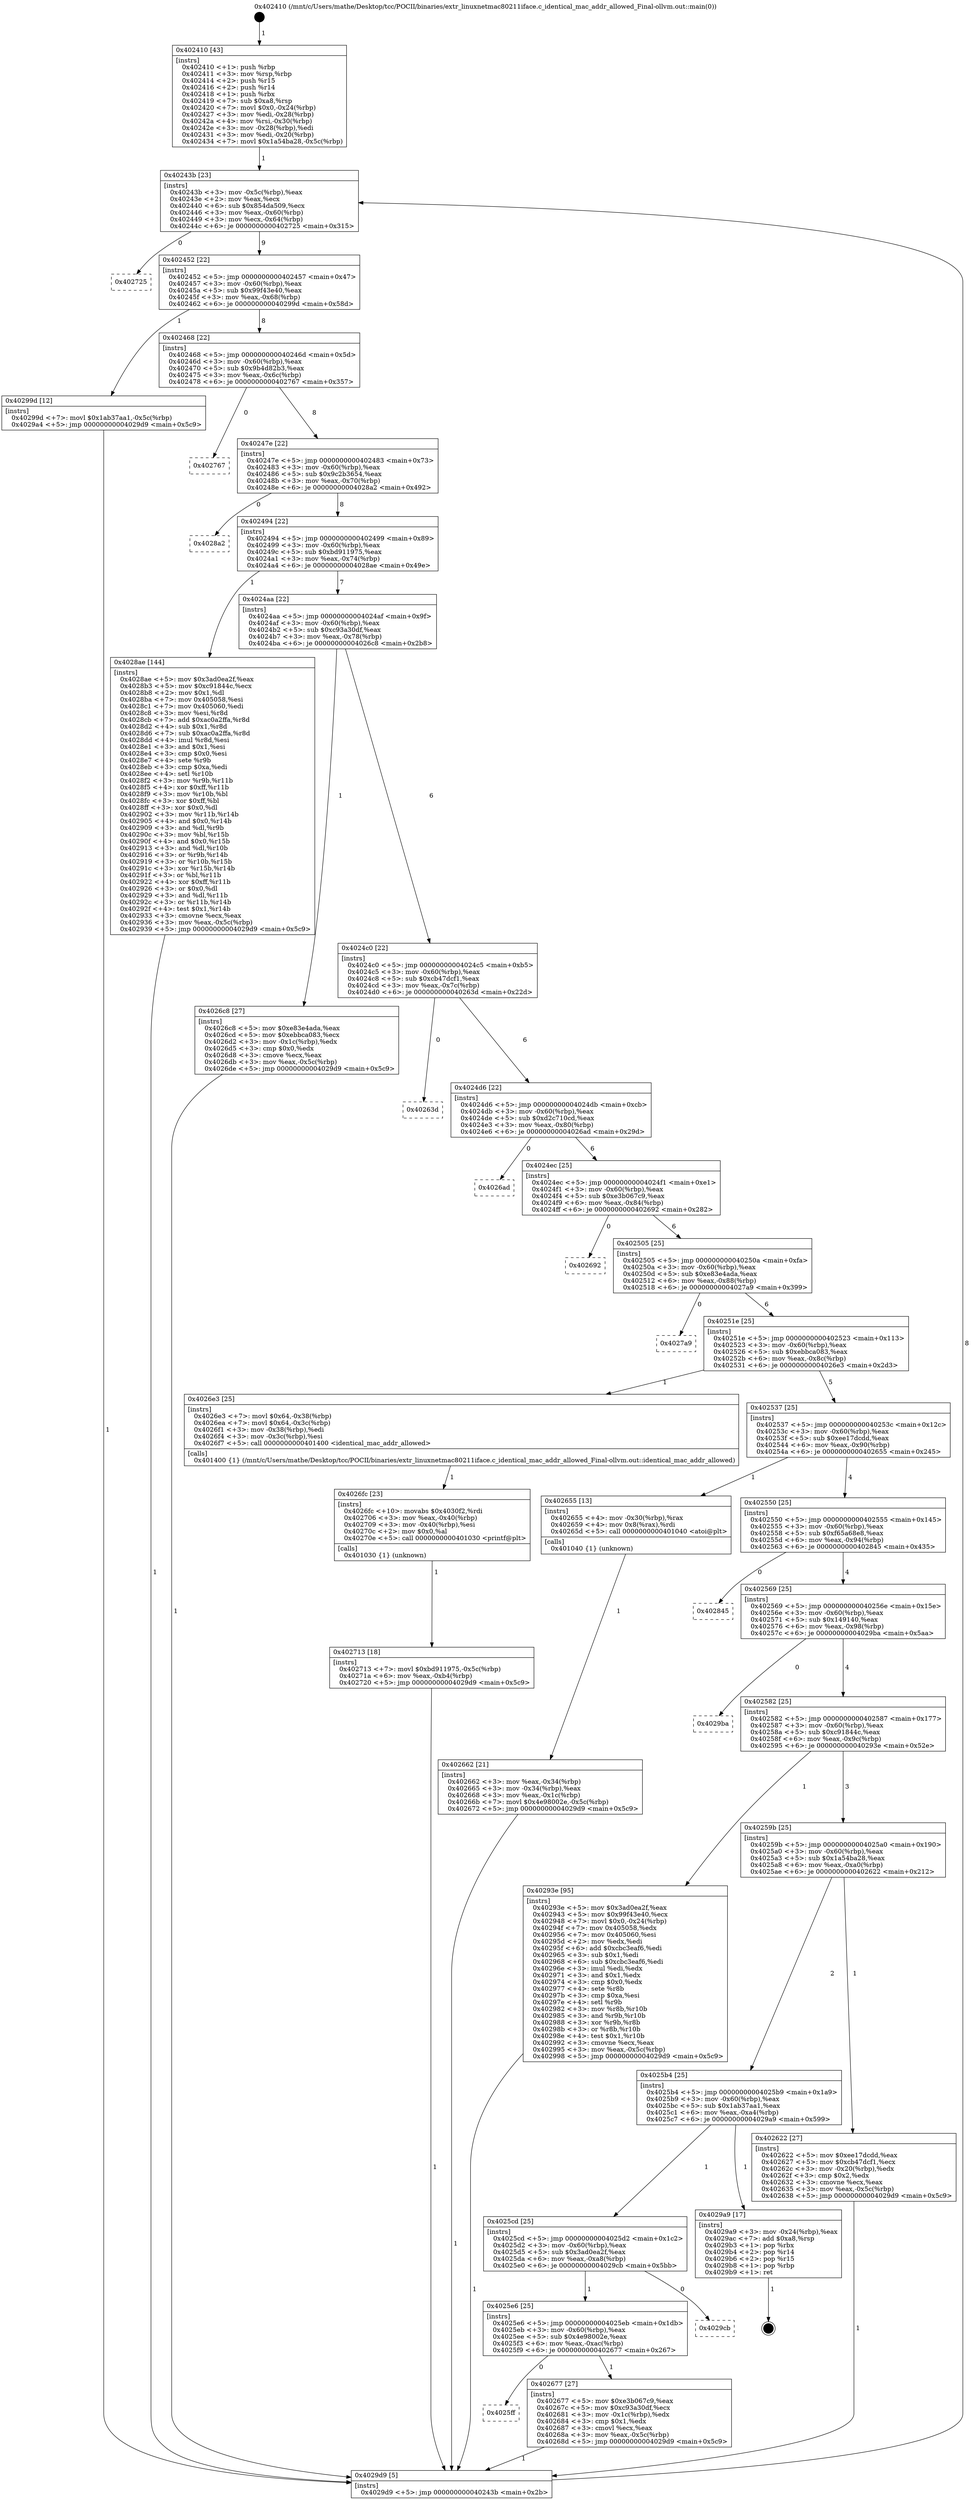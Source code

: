 digraph "0x402410" {
  label = "0x402410 (/mnt/c/Users/mathe/Desktop/tcc/POCII/binaries/extr_linuxnetmac80211iface.c_identical_mac_addr_allowed_Final-ollvm.out::main(0))"
  labelloc = "t"
  node[shape=record]

  Entry [label="",width=0.3,height=0.3,shape=circle,fillcolor=black,style=filled]
  "0x40243b" [label="{
     0x40243b [23]\l
     | [instrs]\l
     &nbsp;&nbsp;0x40243b \<+3\>: mov -0x5c(%rbp),%eax\l
     &nbsp;&nbsp;0x40243e \<+2\>: mov %eax,%ecx\l
     &nbsp;&nbsp;0x402440 \<+6\>: sub $0x854da509,%ecx\l
     &nbsp;&nbsp;0x402446 \<+3\>: mov %eax,-0x60(%rbp)\l
     &nbsp;&nbsp;0x402449 \<+3\>: mov %ecx,-0x64(%rbp)\l
     &nbsp;&nbsp;0x40244c \<+6\>: je 0000000000402725 \<main+0x315\>\l
  }"]
  "0x402725" [label="{
     0x402725\l
  }", style=dashed]
  "0x402452" [label="{
     0x402452 [22]\l
     | [instrs]\l
     &nbsp;&nbsp;0x402452 \<+5\>: jmp 0000000000402457 \<main+0x47\>\l
     &nbsp;&nbsp;0x402457 \<+3\>: mov -0x60(%rbp),%eax\l
     &nbsp;&nbsp;0x40245a \<+5\>: sub $0x99f43e40,%eax\l
     &nbsp;&nbsp;0x40245f \<+3\>: mov %eax,-0x68(%rbp)\l
     &nbsp;&nbsp;0x402462 \<+6\>: je 000000000040299d \<main+0x58d\>\l
  }"]
  Exit [label="",width=0.3,height=0.3,shape=circle,fillcolor=black,style=filled,peripheries=2]
  "0x40299d" [label="{
     0x40299d [12]\l
     | [instrs]\l
     &nbsp;&nbsp;0x40299d \<+7\>: movl $0x1ab37aa1,-0x5c(%rbp)\l
     &nbsp;&nbsp;0x4029a4 \<+5\>: jmp 00000000004029d9 \<main+0x5c9\>\l
  }"]
  "0x402468" [label="{
     0x402468 [22]\l
     | [instrs]\l
     &nbsp;&nbsp;0x402468 \<+5\>: jmp 000000000040246d \<main+0x5d\>\l
     &nbsp;&nbsp;0x40246d \<+3\>: mov -0x60(%rbp),%eax\l
     &nbsp;&nbsp;0x402470 \<+5\>: sub $0x9b4d82b3,%eax\l
     &nbsp;&nbsp;0x402475 \<+3\>: mov %eax,-0x6c(%rbp)\l
     &nbsp;&nbsp;0x402478 \<+6\>: je 0000000000402767 \<main+0x357\>\l
  }"]
  "0x402713" [label="{
     0x402713 [18]\l
     | [instrs]\l
     &nbsp;&nbsp;0x402713 \<+7\>: movl $0xbd911975,-0x5c(%rbp)\l
     &nbsp;&nbsp;0x40271a \<+6\>: mov %eax,-0xb4(%rbp)\l
     &nbsp;&nbsp;0x402720 \<+5\>: jmp 00000000004029d9 \<main+0x5c9\>\l
  }"]
  "0x402767" [label="{
     0x402767\l
  }", style=dashed]
  "0x40247e" [label="{
     0x40247e [22]\l
     | [instrs]\l
     &nbsp;&nbsp;0x40247e \<+5\>: jmp 0000000000402483 \<main+0x73\>\l
     &nbsp;&nbsp;0x402483 \<+3\>: mov -0x60(%rbp),%eax\l
     &nbsp;&nbsp;0x402486 \<+5\>: sub $0x9c2b3654,%eax\l
     &nbsp;&nbsp;0x40248b \<+3\>: mov %eax,-0x70(%rbp)\l
     &nbsp;&nbsp;0x40248e \<+6\>: je 00000000004028a2 \<main+0x492\>\l
  }"]
  "0x4026fc" [label="{
     0x4026fc [23]\l
     | [instrs]\l
     &nbsp;&nbsp;0x4026fc \<+10\>: movabs $0x4030f2,%rdi\l
     &nbsp;&nbsp;0x402706 \<+3\>: mov %eax,-0x40(%rbp)\l
     &nbsp;&nbsp;0x402709 \<+3\>: mov -0x40(%rbp),%esi\l
     &nbsp;&nbsp;0x40270c \<+2\>: mov $0x0,%al\l
     &nbsp;&nbsp;0x40270e \<+5\>: call 0000000000401030 \<printf@plt\>\l
     | [calls]\l
     &nbsp;&nbsp;0x401030 \{1\} (unknown)\l
  }"]
  "0x4028a2" [label="{
     0x4028a2\l
  }", style=dashed]
  "0x402494" [label="{
     0x402494 [22]\l
     | [instrs]\l
     &nbsp;&nbsp;0x402494 \<+5\>: jmp 0000000000402499 \<main+0x89\>\l
     &nbsp;&nbsp;0x402499 \<+3\>: mov -0x60(%rbp),%eax\l
     &nbsp;&nbsp;0x40249c \<+5\>: sub $0xbd911975,%eax\l
     &nbsp;&nbsp;0x4024a1 \<+3\>: mov %eax,-0x74(%rbp)\l
     &nbsp;&nbsp;0x4024a4 \<+6\>: je 00000000004028ae \<main+0x49e\>\l
  }"]
  "0x4025ff" [label="{
     0x4025ff\l
  }", style=dashed]
  "0x4028ae" [label="{
     0x4028ae [144]\l
     | [instrs]\l
     &nbsp;&nbsp;0x4028ae \<+5\>: mov $0x3ad0ea2f,%eax\l
     &nbsp;&nbsp;0x4028b3 \<+5\>: mov $0xc91844c,%ecx\l
     &nbsp;&nbsp;0x4028b8 \<+2\>: mov $0x1,%dl\l
     &nbsp;&nbsp;0x4028ba \<+7\>: mov 0x405058,%esi\l
     &nbsp;&nbsp;0x4028c1 \<+7\>: mov 0x405060,%edi\l
     &nbsp;&nbsp;0x4028c8 \<+3\>: mov %esi,%r8d\l
     &nbsp;&nbsp;0x4028cb \<+7\>: add $0xac0a2ffa,%r8d\l
     &nbsp;&nbsp;0x4028d2 \<+4\>: sub $0x1,%r8d\l
     &nbsp;&nbsp;0x4028d6 \<+7\>: sub $0xac0a2ffa,%r8d\l
     &nbsp;&nbsp;0x4028dd \<+4\>: imul %r8d,%esi\l
     &nbsp;&nbsp;0x4028e1 \<+3\>: and $0x1,%esi\l
     &nbsp;&nbsp;0x4028e4 \<+3\>: cmp $0x0,%esi\l
     &nbsp;&nbsp;0x4028e7 \<+4\>: sete %r9b\l
     &nbsp;&nbsp;0x4028eb \<+3\>: cmp $0xa,%edi\l
     &nbsp;&nbsp;0x4028ee \<+4\>: setl %r10b\l
     &nbsp;&nbsp;0x4028f2 \<+3\>: mov %r9b,%r11b\l
     &nbsp;&nbsp;0x4028f5 \<+4\>: xor $0xff,%r11b\l
     &nbsp;&nbsp;0x4028f9 \<+3\>: mov %r10b,%bl\l
     &nbsp;&nbsp;0x4028fc \<+3\>: xor $0xff,%bl\l
     &nbsp;&nbsp;0x4028ff \<+3\>: xor $0x0,%dl\l
     &nbsp;&nbsp;0x402902 \<+3\>: mov %r11b,%r14b\l
     &nbsp;&nbsp;0x402905 \<+4\>: and $0x0,%r14b\l
     &nbsp;&nbsp;0x402909 \<+3\>: and %dl,%r9b\l
     &nbsp;&nbsp;0x40290c \<+3\>: mov %bl,%r15b\l
     &nbsp;&nbsp;0x40290f \<+4\>: and $0x0,%r15b\l
     &nbsp;&nbsp;0x402913 \<+3\>: and %dl,%r10b\l
     &nbsp;&nbsp;0x402916 \<+3\>: or %r9b,%r14b\l
     &nbsp;&nbsp;0x402919 \<+3\>: or %r10b,%r15b\l
     &nbsp;&nbsp;0x40291c \<+3\>: xor %r15b,%r14b\l
     &nbsp;&nbsp;0x40291f \<+3\>: or %bl,%r11b\l
     &nbsp;&nbsp;0x402922 \<+4\>: xor $0xff,%r11b\l
     &nbsp;&nbsp;0x402926 \<+3\>: or $0x0,%dl\l
     &nbsp;&nbsp;0x402929 \<+3\>: and %dl,%r11b\l
     &nbsp;&nbsp;0x40292c \<+3\>: or %r11b,%r14b\l
     &nbsp;&nbsp;0x40292f \<+4\>: test $0x1,%r14b\l
     &nbsp;&nbsp;0x402933 \<+3\>: cmovne %ecx,%eax\l
     &nbsp;&nbsp;0x402936 \<+3\>: mov %eax,-0x5c(%rbp)\l
     &nbsp;&nbsp;0x402939 \<+5\>: jmp 00000000004029d9 \<main+0x5c9\>\l
  }"]
  "0x4024aa" [label="{
     0x4024aa [22]\l
     | [instrs]\l
     &nbsp;&nbsp;0x4024aa \<+5\>: jmp 00000000004024af \<main+0x9f\>\l
     &nbsp;&nbsp;0x4024af \<+3\>: mov -0x60(%rbp),%eax\l
     &nbsp;&nbsp;0x4024b2 \<+5\>: sub $0xc93a30df,%eax\l
     &nbsp;&nbsp;0x4024b7 \<+3\>: mov %eax,-0x78(%rbp)\l
     &nbsp;&nbsp;0x4024ba \<+6\>: je 00000000004026c8 \<main+0x2b8\>\l
  }"]
  "0x402677" [label="{
     0x402677 [27]\l
     | [instrs]\l
     &nbsp;&nbsp;0x402677 \<+5\>: mov $0xe3b067c9,%eax\l
     &nbsp;&nbsp;0x40267c \<+5\>: mov $0xc93a30df,%ecx\l
     &nbsp;&nbsp;0x402681 \<+3\>: mov -0x1c(%rbp),%edx\l
     &nbsp;&nbsp;0x402684 \<+3\>: cmp $0x1,%edx\l
     &nbsp;&nbsp;0x402687 \<+3\>: cmovl %ecx,%eax\l
     &nbsp;&nbsp;0x40268a \<+3\>: mov %eax,-0x5c(%rbp)\l
     &nbsp;&nbsp;0x40268d \<+5\>: jmp 00000000004029d9 \<main+0x5c9\>\l
  }"]
  "0x4026c8" [label="{
     0x4026c8 [27]\l
     | [instrs]\l
     &nbsp;&nbsp;0x4026c8 \<+5\>: mov $0xe83e4ada,%eax\l
     &nbsp;&nbsp;0x4026cd \<+5\>: mov $0xebbca083,%ecx\l
     &nbsp;&nbsp;0x4026d2 \<+3\>: mov -0x1c(%rbp),%edx\l
     &nbsp;&nbsp;0x4026d5 \<+3\>: cmp $0x0,%edx\l
     &nbsp;&nbsp;0x4026d8 \<+3\>: cmove %ecx,%eax\l
     &nbsp;&nbsp;0x4026db \<+3\>: mov %eax,-0x5c(%rbp)\l
     &nbsp;&nbsp;0x4026de \<+5\>: jmp 00000000004029d9 \<main+0x5c9\>\l
  }"]
  "0x4024c0" [label="{
     0x4024c0 [22]\l
     | [instrs]\l
     &nbsp;&nbsp;0x4024c0 \<+5\>: jmp 00000000004024c5 \<main+0xb5\>\l
     &nbsp;&nbsp;0x4024c5 \<+3\>: mov -0x60(%rbp),%eax\l
     &nbsp;&nbsp;0x4024c8 \<+5\>: sub $0xcb47dcf1,%eax\l
     &nbsp;&nbsp;0x4024cd \<+3\>: mov %eax,-0x7c(%rbp)\l
     &nbsp;&nbsp;0x4024d0 \<+6\>: je 000000000040263d \<main+0x22d\>\l
  }"]
  "0x4025e6" [label="{
     0x4025e6 [25]\l
     | [instrs]\l
     &nbsp;&nbsp;0x4025e6 \<+5\>: jmp 00000000004025eb \<main+0x1db\>\l
     &nbsp;&nbsp;0x4025eb \<+3\>: mov -0x60(%rbp),%eax\l
     &nbsp;&nbsp;0x4025ee \<+5\>: sub $0x4e98002e,%eax\l
     &nbsp;&nbsp;0x4025f3 \<+6\>: mov %eax,-0xac(%rbp)\l
     &nbsp;&nbsp;0x4025f9 \<+6\>: je 0000000000402677 \<main+0x267\>\l
  }"]
  "0x40263d" [label="{
     0x40263d\l
  }", style=dashed]
  "0x4024d6" [label="{
     0x4024d6 [22]\l
     | [instrs]\l
     &nbsp;&nbsp;0x4024d6 \<+5\>: jmp 00000000004024db \<main+0xcb\>\l
     &nbsp;&nbsp;0x4024db \<+3\>: mov -0x60(%rbp),%eax\l
     &nbsp;&nbsp;0x4024de \<+5\>: sub $0xd2c710cd,%eax\l
     &nbsp;&nbsp;0x4024e3 \<+3\>: mov %eax,-0x80(%rbp)\l
     &nbsp;&nbsp;0x4024e6 \<+6\>: je 00000000004026ad \<main+0x29d\>\l
  }"]
  "0x4029cb" [label="{
     0x4029cb\l
  }", style=dashed]
  "0x4026ad" [label="{
     0x4026ad\l
  }", style=dashed]
  "0x4024ec" [label="{
     0x4024ec [25]\l
     | [instrs]\l
     &nbsp;&nbsp;0x4024ec \<+5\>: jmp 00000000004024f1 \<main+0xe1\>\l
     &nbsp;&nbsp;0x4024f1 \<+3\>: mov -0x60(%rbp),%eax\l
     &nbsp;&nbsp;0x4024f4 \<+5\>: sub $0xe3b067c9,%eax\l
     &nbsp;&nbsp;0x4024f9 \<+6\>: mov %eax,-0x84(%rbp)\l
     &nbsp;&nbsp;0x4024ff \<+6\>: je 0000000000402692 \<main+0x282\>\l
  }"]
  "0x4025cd" [label="{
     0x4025cd [25]\l
     | [instrs]\l
     &nbsp;&nbsp;0x4025cd \<+5\>: jmp 00000000004025d2 \<main+0x1c2\>\l
     &nbsp;&nbsp;0x4025d2 \<+3\>: mov -0x60(%rbp),%eax\l
     &nbsp;&nbsp;0x4025d5 \<+5\>: sub $0x3ad0ea2f,%eax\l
     &nbsp;&nbsp;0x4025da \<+6\>: mov %eax,-0xa8(%rbp)\l
     &nbsp;&nbsp;0x4025e0 \<+6\>: je 00000000004029cb \<main+0x5bb\>\l
  }"]
  "0x402692" [label="{
     0x402692\l
  }", style=dashed]
  "0x402505" [label="{
     0x402505 [25]\l
     | [instrs]\l
     &nbsp;&nbsp;0x402505 \<+5\>: jmp 000000000040250a \<main+0xfa\>\l
     &nbsp;&nbsp;0x40250a \<+3\>: mov -0x60(%rbp),%eax\l
     &nbsp;&nbsp;0x40250d \<+5\>: sub $0xe83e4ada,%eax\l
     &nbsp;&nbsp;0x402512 \<+6\>: mov %eax,-0x88(%rbp)\l
     &nbsp;&nbsp;0x402518 \<+6\>: je 00000000004027a9 \<main+0x399\>\l
  }"]
  "0x4029a9" [label="{
     0x4029a9 [17]\l
     | [instrs]\l
     &nbsp;&nbsp;0x4029a9 \<+3\>: mov -0x24(%rbp),%eax\l
     &nbsp;&nbsp;0x4029ac \<+7\>: add $0xa8,%rsp\l
     &nbsp;&nbsp;0x4029b3 \<+1\>: pop %rbx\l
     &nbsp;&nbsp;0x4029b4 \<+2\>: pop %r14\l
     &nbsp;&nbsp;0x4029b6 \<+2\>: pop %r15\l
     &nbsp;&nbsp;0x4029b8 \<+1\>: pop %rbp\l
     &nbsp;&nbsp;0x4029b9 \<+1\>: ret\l
  }"]
  "0x4027a9" [label="{
     0x4027a9\l
  }", style=dashed]
  "0x40251e" [label="{
     0x40251e [25]\l
     | [instrs]\l
     &nbsp;&nbsp;0x40251e \<+5\>: jmp 0000000000402523 \<main+0x113\>\l
     &nbsp;&nbsp;0x402523 \<+3\>: mov -0x60(%rbp),%eax\l
     &nbsp;&nbsp;0x402526 \<+5\>: sub $0xebbca083,%eax\l
     &nbsp;&nbsp;0x40252b \<+6\>: mov %eax,-0x8c(%rbp)\l
     &nbsp;&nbsp;0x402531 \<+6\>: je 00000000004026e3 \<main+0x2d3\>\l
  }"]
  "0x402662" [label="{
     0x402662 [21]\l
     | [instrs]\l
     &nbsp;&nbsp;0x402662 \<+3\>: mov %eax,-0x34(%rbp)\l
     &nbsp;&nbsp;0x402665 \<+3\>: mov -0x34(%rbp),%eax\l
     &nbsp;&nbsp;0x402668 \<+3\>: mov %eax,-0x1c(%rbp)\l
     &nbsp;&nbsp;0x40266b \<+7\>: movl $0x4e98002e,-0x5c(%rbp)\l
     &nbsp;&nbsp;0x402672 \<+5\>: jmp 00000000004029d9 \<main+0x5c9\>\l
  }"]
  "0x4026e3" [label="{
     0x4026e3 [25]\l
     | [instrs]\l
     &nbsp;&nbsp;0x4026e3 \<+7\>: movl $0x64,-0x38(%rbp)\l
     &nbsp;&nbsp;0x4026ea \<+7\>: movl $0x64,-0x3c(%rbp)\l
     &nbsp;&nbsp;0x4026f1 \<+3\>: mov -0x38(%rbp),%edi\l
     &nbsp;&nbsp;0x4026f4 \<+3\>: mov -0x3c(%rbp),%esi\l
     &nbsp;&nbsp;0x4026f7 \<+5\>: call 0000000000401400 \<identical_mac_addr_allowed\>\l
     | [calls]\l
     &nbsp;&nbsp;0x401400 \{1\} (/mnt/c/Users/mathe/Desktop/tcc/POCII/binaries/extr_linuxnetmac80211iface.c_identical_mac_addr_allowed_Final-ollvm.out::identical_mac_addr_allowed)\l
  }"]
  "0x402537" [label="{
     0x402537 [25]\l
     | [instrs]\l
     &nbsp;&nbsp;0x402537 \<+5\>: jmp 000000000040253c \<main+0x12c\>\l
     &nbsp;&nbsp;0x40253c \<+3\>: mov -0x60(%rbp),%eax\l
     &nbsp;&nbsp;0x40253f \<+5\>: sub $0xee17dcdd,%eax\l
     &nbsp;&nbsp;0x402544 \<+6\>: mov %eax,-0x90(%rbp)\l
     &nbsp;&nbsp;0x40254a \<+6\>: je 0000000000402655 \<main+0x245\>\l
  }"]
  "0x402410" [label="{
     0x402410 [43]\l
     | [instrs]\l
     &nbsp;&nbsp;0x402410 \<+1\>: push %rbp\l
     &nbsp;&nbsp;0x402411 \<+3\>: mov %rsp,%rbp\l
     &nbsp;&nbsp;0x402414 \<+2\>: push %r15\l
     &nbsp;&nbsp;0x402416 \<+2\>: push %r14\l
     &nbsp;&nbsp;0x402418 \<+1\>: push %rbx\l
     &nbsp;&nbsp;0x402419 \<+7\>: sub $0xa8,%rsp\l
     &nbsp;&nbsp;0x402420 \<+7\>: movl $0x0,-0x24(%rbp)\l
     &nbsp;&nbsp;0x402427 \<+3\>: mov %edi,-0x28(%rbp)\l
     &nbsp;&nbsp;0x40242a \<+4\>: mov %rsi,-0x30(%rbp)\l
     &nbsp;&nbsp;0x40242e \<+3\>: mov -0x28(%rbp),%edi\l
     &nbsp;&nbsp;0x402431 \<+3\>: mov %edi,-0x20(%rbp)\l
     &nbsp;&nbsp;0x402434 \<+7\>: movl $0x1a54ba28,-0x5c(%rbp)\l
  }"]
  "0x402655" [label="{
     0x402655 [13]\l
     | [instrs]\l
     &nbsp;&nbsp;0x402655 \<+4\>: mov -0x30(%rbp),%rax\l
     &nbsp;&nbsp;0x402659 \<+4\>: mov 0x8(%rax),%rdi\l
     &nbsp;&nbsp;0x40265d \<+5\>: call 0000000000401040 \<atoi@plt\>\l
     | [calls]\l
     &nbsp;&nbsp;0x401040 \{1\} (unknown)\l
  }"]
  "0x402550" [label="{
     0x402550 [25]\l
     | [instrs]\l
     &nbsp;&nbsp;0x402550 \<+5\>: jmp 0000000000402555 \<main+0x145\>\l
     &nbsp;&nbsp;0x402555 \<+3\>: mov -0x60(%rbp),%eax\l
     &nbsp;&nbsp;0x402558 \<+5\>: sub $0xf65a68e8,%eax\l
     &nbsp;&nbsp;0x40255d \<+6\>: mov %eax,-0x94(%rbp)\l
     &nbsp;&nbsp;0x402563 \<+6\>: je 0000000000402845 \<main+0x435\>\l
  }"]
  "0x4029d9" [label="{
     0x4029d9 [5]\l
     | [instrs]\l
     &nbsp;&nbsp;0x4029d9 \<+5\>: jmp 000000000040243b \<main+0x2b\>\l
  }"]
  "0x402845" [label="{
     0x402845\l
  }", style=dashed]
  "0x402569" [label="{
     0x402569 [25]\l
     | [instrs]\l
     &nbsp;&nbsp;0x402569 \<+5\>: jmp 000000000040256e \<main+0x15e\>\l
     &nbsp;&nbsp;0x40256e \<+3\>: mov -0x60(%rbp),%eax\l
     &nbsp;&nbsp;0x402571 \<+5\>: sub $0x149140,%eax\l
     &nbsp;&nbsp;0x402576 \<+6\>: mov %eax,-0x98(%rbp)\l
     &nbsp;&nbsp;0x40257c \<+6\>: je 00000000004029ba \<main+0x5aa\>\l
  }"]
  "0x4025b4" [label="{
     0x4025b4 [25]\l
     | [instrs]\l
     &nbsp;&nbsp;0x4025b4 \<+5\>: jmp 00000000004025b9 \<main+0x1a9\>\l
     &nbsp;&nbsp;0x4025b9 \<+3\>: mov -0x60(%rbp),%eax\l
     &nbsp;&nbsp;0x4025bc \<+5\>: sub $0x1ab37aa1,%eax\l
     &nbsp;&nbsp;0x4025c1 \<+6\>: mov %eax,-0xa4(%rbp)\l
     &nbsp;&nbsp;0x4025c7 \<+6\>: je 00000000004029a9 \<main+0x599\>\l
  }"]
  "0x4029ba" [label="{
     0x4029ba\l
  }", style=dashed]
  "0x402582" [label="{
     0x402582 [25]\l
     | [instrs]\l
     &nbsp;&nbsp;0x402582 \<+5\>: jmp 0000000000402587 \<main+0x177\>\l
     &nbsp;&nbsp;0x402587 \<+3\>: mov -0x60(%rbp),%eax\l
     &nbsp;&nbsp;0x40258a \<+5\>: sub $0xc91844c,%eax\l
     &nbsp;&nbsp;0x40258f \<+6\>: mov %eax,-0x9c(%rbp)\l
     &nbsp;&nbsp;0x402595 \<+6\>: je 000000000040293e \<main+0x52e\>\l
  }"]
  "0x402622" [label="{
     0x402622 [27]\l
     | [instrs]\l
     &nbsp;&nbsp;0x402622 \<+5\>: mov $0xee17dcdd,%eax\l
     &nbsp;&nbsp;0x402627 \<+5\>: mov $0xcb47dcf1,%ecx\l
     &nbsp;&nbsp;0x40262c \<+3\>: mov -0x20(%rbp),%edx\l
     &nbsp;&nbsp;0x40262f \<+3\>: cmp $0x2,%edx\l
     &nbsp;&nbsp;0x402632 \<+3\>: cmovne %ecx,%eax\l
     &nbsp;&nbsp;0x402635 \<+3\>: mov %eax,-0x5c(%rbp)\l
     &nbsp;&nbsp;0x402638 \<+5\>: jmp 00000000004029d9 \<main+0x5c9\>\l
  }"]
  "0x40293e" [label="{
     0x40293e [95]\l
     | [instrs]\l
     &nbsp;&nbsp;0x40293e \<+5\>: mov $0x3ad0ea2f,%eax\l
     &nbsp;&nbsp;0x402943 \<+5\>: mov $0x99f43e40,%ecx\l
     &nbsp;&nbsp;0x402948 \<+7\>: movl $0x0,-0x24(%rbp)\l
     &nbsp;&nbsp;0x40294f \<+7\>: mov 0x405058,%edx\l
     &nbsp;&nbsp;0x402956 \<+7\>: mov 0x405060,%esi\l
     &nbsp;&nbsp;0x40295d \<+2\>: mov %edx,%edi\l
     &nbsp;&nbsp;0x40295f \<+6\>: add $0xcbc3eaf6,%edi\l
     &nbsp;&nbsp;0x402965 \<+3\>: sub $0x1,%edi\l
     &nbsp;&nbsp;0x402968 \<+6\>: sub $0xcbc3eaf6,%edi\l
     &nbsp;&nbsp;0x40296e \<+3\>: imul %edi,%edx\l
     &nbsp;&nbsp;0x402971 \<+3\>: and $0x1,%edx\l
     &nbsp;&nbsp;0x402974 \<+3\>: cmp $0x0,%edx\l
     &nbsp;&nbsp;0x402977 \<+4\>: sete %r8b\l
     &nbsp;&nbsp;0x40297b \<+3\>: cmp $0xa,%esi\l
     &nbsp;&nbsp;0x40297e \<+4\>: setl %r9b\l
     &nbsp;&nbsp;0x402982 \<+3\>: mov %r8b,%r10b\l
     &nbsp;&nbsp;0x402985 \<+3\>: and %r9b,%r10b\l
     &nbsp;&nbsp;0x402988 \<+3\>: xor %r9b,%r8b\l
     &nbsp;&nbsp;0x40298b \<+3\>: or %r8b,%r10b\l
     &nbsp;&nbsp;0x40298e \<+4\>: test $0x1,%r10b\l
     &nbsp;&nbsp;0x402992 \<+3\>: cmovne %ecx,%eax\l
     &nbsp;&nbsp;0x402995 \<+3\>: mov %eax,-0x5c(%rbp)\l
     &nbsp;&nbsp;0x402998 \<+5\>: jmp 00000000004029d9 \<main+0x5c9\>\l
  }"]
  "0x40259b" [label="{
     0x40259b [25]\l
     | [instrs]\l
     &nbsp;&nbsp;0x40259b \<+5\>: jmp 00000000004025a0 \<main+0x190\>\l
     &nbsp;&nbsp;0x4025a0 \<+3\>: mov -0x60(%rbp),%eax\l
     &nbsp;&nbsp;0x4025a3 \<+5\>: sub $0x1a54ba28,%eax\l
     &nbsp;&nbsp;0x4025a8 \<+6\>: mov %eax,-0xa0(%rbp)\l
     &nbsp;&nbsp;0x4025ae \<+6\>: je 0000000000402622 \<main+0x212\>\l
  }"]
  Entry -> "0x402410" [label=" 1"]
  "0x40243b" -> "0x402725" [label=" 0"]
  "0x40243b" -> "0x402452" [label=" 9"]
  "0x4029a9" -> Exit [label=" 1"]
  "0x402452" -> "0x40299d" [label=" 1"]
  "0x402452" -> "0x402468" [label=" 8"]
  "0x40299d" -> "0x4029d9" [label=" 1"]
  "0x402468" -> "0x402767" [label=" 0"]
  "0x402468" -> "0x40247e" [label=" 8"]
  "0x40293e" -> "0x4029d9" [label=" 1"]
  "0x40247e" -> "0x4028a2" [label=" 0"]
  "0x40247e" -> "0x402494" [label=" 8"]
  "0x4028ae" -> "0x4029d9" [label=" 1"]
  "0x402494" -> "0x4028ae" [label=" 1"]
  "0x402494" -> "0x4024aa" [label=" 7"]
  "0x402713" -> "0x4029d9" [label=" 1"]
  "0x4024aa" -> "0x4026c8" [label=" 1"]
  "0x4024aa" -> "0x4024c0" [label=" 6"]
  "0x4026fc" -> "0x402713" [label=" 1"]
  "0x4024c0" -> "0x40263d" [label=" 0"]
  "0x4024c0" -> "0x4024d6" [label=" 6"]
  "0x4026c8" -> "0x4029d9" [label=" 1"]
  "0x4024d6" -> "0x4026ad" [label=" 0"]
  "0x4024d6" -> "0x4024ec" [label=" 6"]
  "0x402677" -> "0x4029d9" [label=" 1"]
  "0x4024ec" -> "0x402692" [label=" 0"]
  "0x4024ec" -> "0x402505" [label=" 6"]
  "0x4025e6" -> "0x402677" [label=" 1"]
  "0x402505" -> "0x4027a9" [label=" 0"]
  "0x402505" -> "0x40251e" [label=" 6"]
  "0x4026e3" -> "0x4026fc" [label=" 1"]
  "0x40251e" -> "0x4026e3" [label=" 1"]
  "0x40251e" -> "0x402537" [label=" 5"]
  "0x4025cd" -> "0x4029cb" [label=" 0"]
  "0x402537" -> "0x402655" [label=" 1"]
  "0x402537" -> "0x402550" [label=" 4"]
  "0x4025e6" -> "0x4025ff" [label=" 0"]
  "0x402550" -> "0x402845" [label=" 0"]
  "0x402550" -> "0x402569" [label=" 4"]
  "0x4025b4" -> "0x4025cd" [label=" 1"]
  "0x402569" -> "0x4029ba" [label=" 0"]
  "0x402569" -> "0x402582" [label=" 4"]
  "0x4025b4" -> "0x4029a9" [label=" 1"]
  "0x402582" -> "0x40293e" [label=" 1"]
  "0x402582" -> "0x40259b" [label=" 3"]
  "0x4025cd" -> "0x4025e6" [label=" 1"]
  "0x40259b" -> "0x402622" [label=" 1"]
  "0x40259b" -> "0x4025b4" [label=" 2"]
  "0x402622" -> "0x4029d9" [label=" 1"]
  "0x402410" -> "0x40243b" [label=" 1"]
  "0x4029d9" -> "0x40243b" [label=" 8"]
  "0x402655" -> "0x402662" [label=" 1"]
  "0x402662" -> "0x4029d9" [label=" 1"]
}
